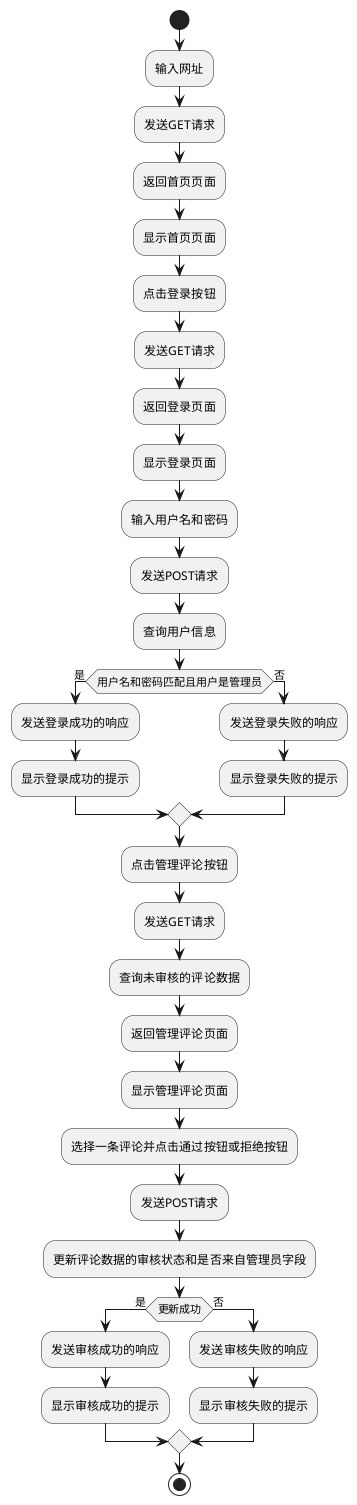@startuml
start
:输入网址;
:发送GET请求;
:返回首页页面;
:显示首页页面;
:点击登录按钮;
:发送GET请求;
:返回登录页面;
:显示登录页面;
:输入用户名和密码;
:发送POST请求;
:查询用户信息;
if (用户名和密码匹配且用户是管理员) then (是)
  :发送登录成功的响应;
  :显示登录成功的提示;
else (否)
  :发送登录失败的响应;
  :显示登录失败的提示;
endif

:点击管理评论按钮;
:发送GET请求;
:查询未审核的评论数据;
:返回管理评论页面;
:显示管理评论页面;

:选择一条评论并点击通过按钮或拒绝按钮;
:发送POST请求;
:更新评论数据的审核状态和是否来自管理员字段;
if (更新成功) then (是)
  :发送审核成功的响应;
  :显示审核成功的提示;
else (否)
  :发送审核失败的响应;
  :显示审核失败的提示;
endif
stop
@enduml